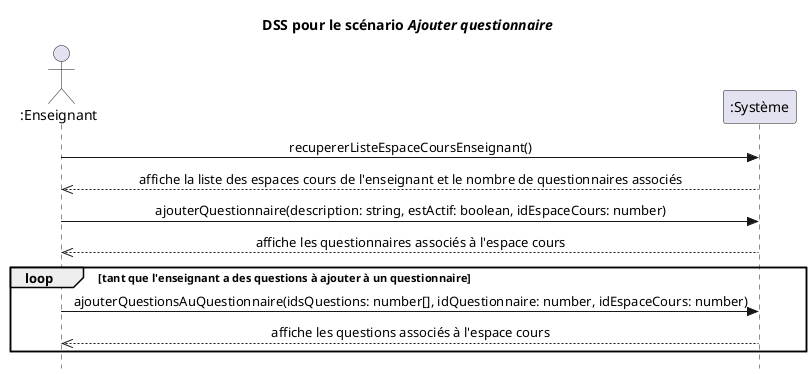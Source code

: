 @startuml
skinparam style strictuml
skinparam defaultfontname Verdana
skinparam sequence {
    MessageAlign center
}
title DSS pour le scénario <i><b>Ajouter questionnaire</b></i>
actor ":Enseignant" as e
participant ":Système" as s
e->s : recupererListeEspaceCoursEnseignant()
e<<--s : affiche la liste des espaces cours de l'enseignant et le nombre de questionnaires associés

e->s : ajouterQuestionnaire(description: string, estActif: boolean, idEspaceCours: number)
e<<--s : affiche les questionnaires associés à l'espace cours

loop tant que l'enseignant a des questions à ajouter à un questionnaire
e->s : ajouterQuestionsAuQuestionnaire(idsQuestions: number[], idQuestionnaire: number, idEspaceCours: number)
e<<--s : affiche les questions associés à l'espace cours
end 
@enduml